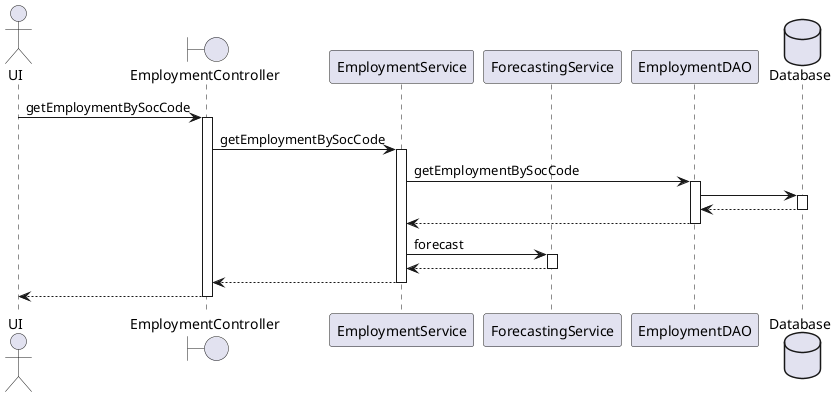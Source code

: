 @startuml

autoactivate on

actor UI
boundary EmploymentController
participant EmploymentService
participant ForecastingService
participant EmploymentDAO
database Database

UI -> EmploymentController : getEmploymentBySocCode
EmploymentController -> EmploymentService : getEmploymentBySocCode
EmploymentService -> EmploymentDAO : getEmploymentBySocCode
EmploymentDAO -> Database
return
return
EmploymentService -> ForecastingService : forecast
return
return
return

@enduml
